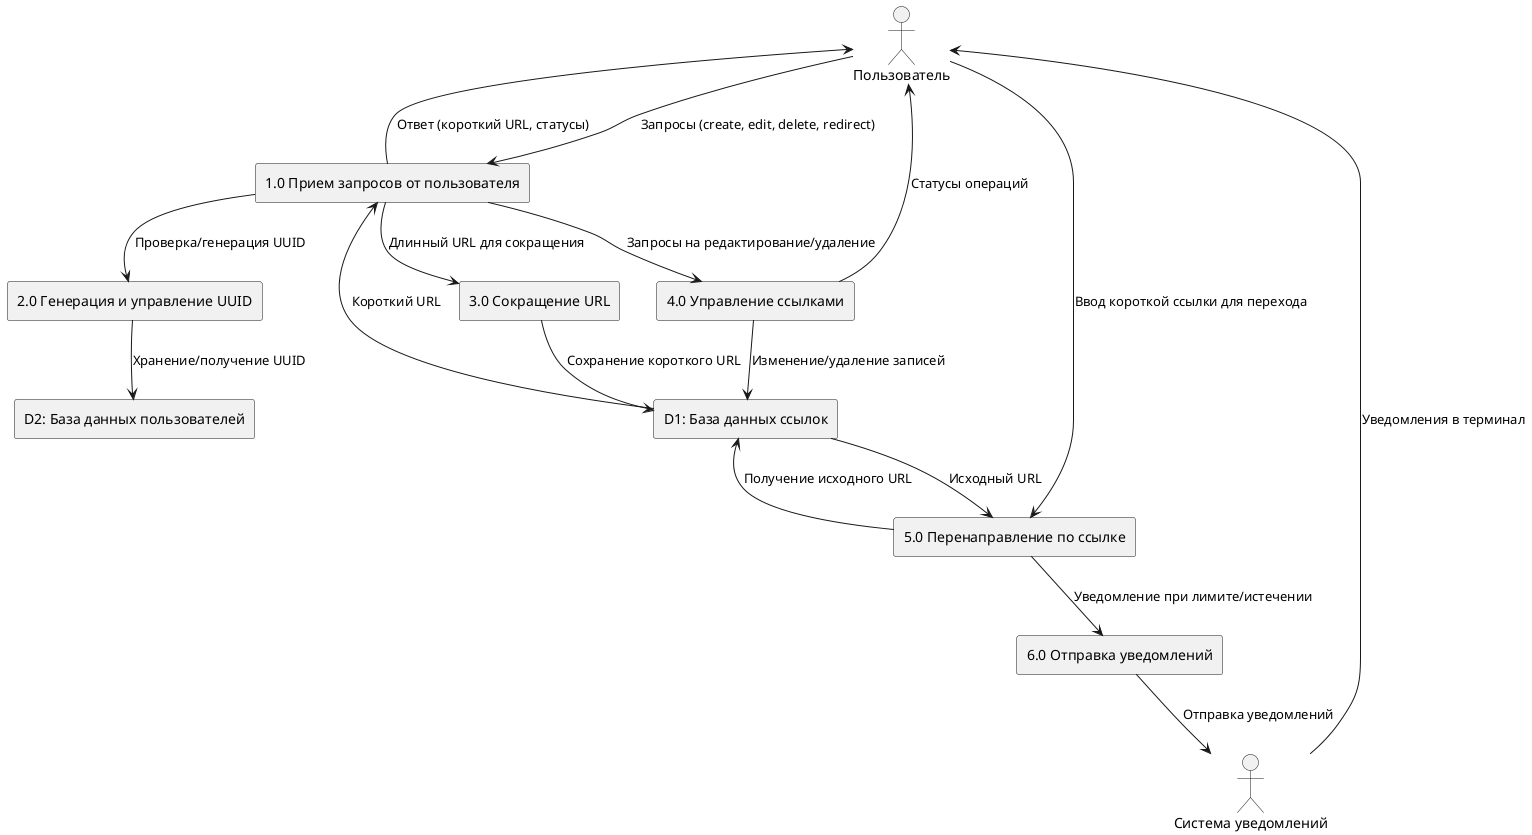 @startuml
!define DATASTORE rectangle
!define PROCESS rectangle
!define ACTOR actor

actor Пользователь
actor "Система уведомлений" as NotificationSystem

DATASTORE "D1: База данных ссылок" as LinkDB
DATASTORE "D2: База данных пользователей" as UserDB

PROCESS "1.0 Прием запросов от пользователя" as P1
PROCESS "2.0 Генерация и управление UUID" as P2
PROCESS "3.0 Сокращение URL" as P3
PROCESS "4.0 Управление ссылками" as P4
PROCESS "5.0 Перенаправление по ссылке" as P5
PROCESS "6.0 Отправка уведомлений" as P6

Пользователь --> P1 : Запросы (create, edit, delete, redirect)
P1 --> P2 : Проверка/генерация UUID
P2 --> UserDB : Хранение/получение UUID
P1 --> P3 : Длинный URL для сокращения
P3 --> LinkDB : Сохранение короткого URL
LinkDB --> P1 : Короткий URL
P1 --> Пользователь : Ответ (короткий URL, статусы)
P1 --> P4 : Запросы на редактирование/удаление
P4 --> LinkDB : Изменение/удаление записей
P4 --> Пользователь : Статусы операций
Пользователь --> P5 : Ввод короткой ссылки для перехода
P5 --> LinkDB : Получение исходного URL
LinkDB --> P5 : Исходный URL
P5 --> P6 : Уведомление при лимите/истечении
P6 --> NotificationSystem : Отправка уведомлений
NotificationSystem --> Пользователь : Уведомления в терминал
@enduml
